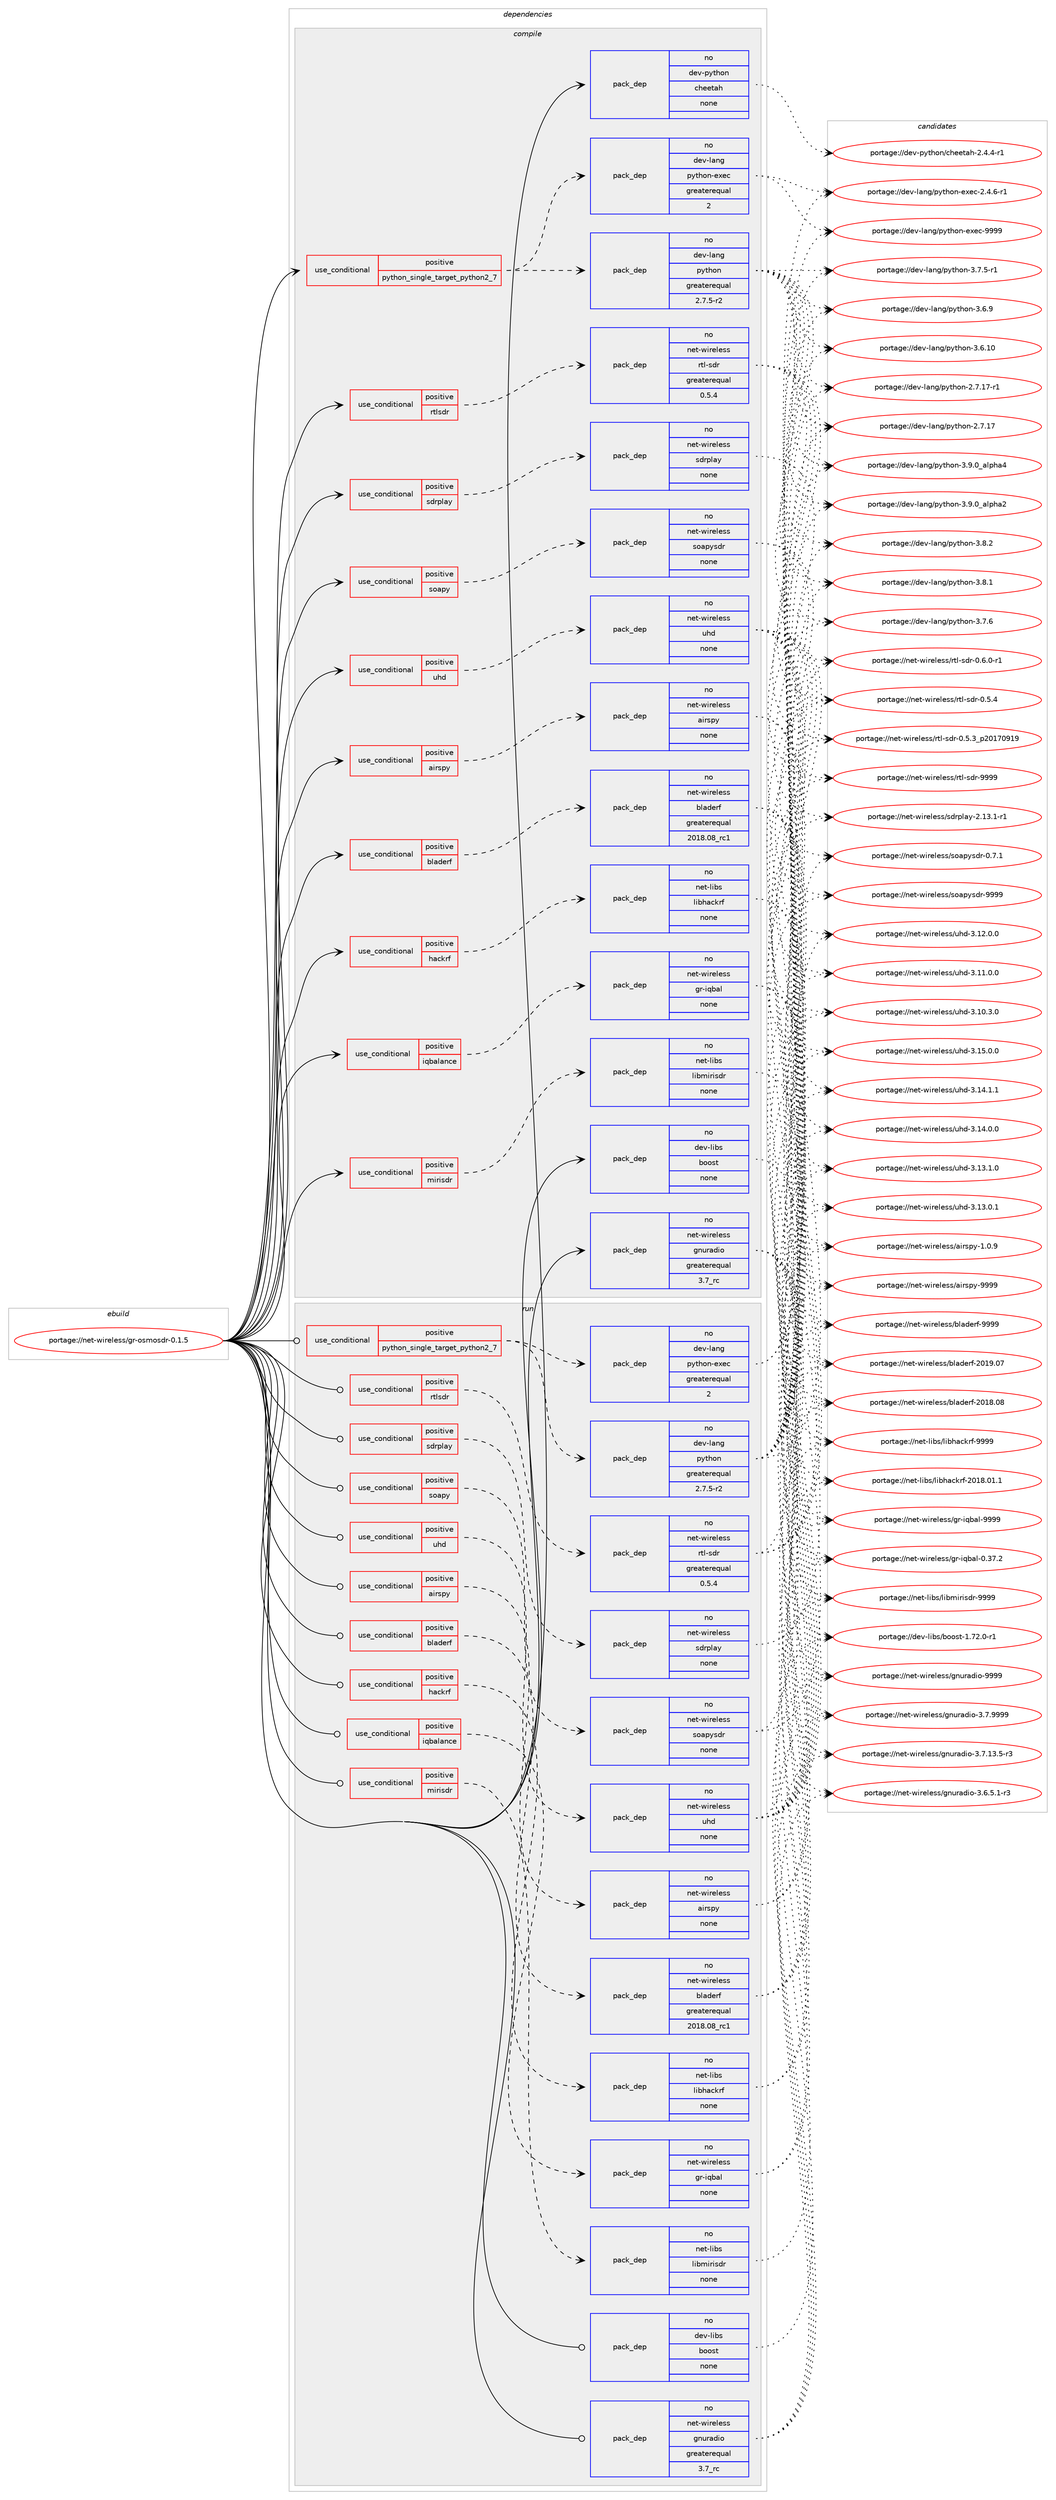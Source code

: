 digraph prolog {

# *************
# Graph options
# *************

newrank=true;
concentrate=true;
compound=true;
graph [rankdir=LR,fontname=Helvetica,fontsize=10,ranksep=1.5];#, ranksep=2.5, nodesep=0.2];
edge  [arrowhead=vee];
node  [fontname=Helvetica,fontsize=10];

# **********
# The ebuild
# **********

subgraph cluster_leftcol {
color=gray;
label=<<i>ebuild</i>>;
id [label="portage://net-wireless/gr-osmosdr-0.1.5", color=red, width=4, href="../net-wireless/gr-osmosdr-0.1.5.svg"];
}

# ****************
# The dependencies
# ****************

subgraph cluster_midcol {
color=gray;
label=<<i>dependencies</i>>;
subgraph cluster_compile {
fillcolor="#eeeeee";
style=filled;
label=<<i>compile</i>>;
subgraph cond12296 {
dependency64071 [label=<<TABLE BORDER="0" CELLBORDER="1" CELLSPACING="0" CELLPADDING="4"><TR><TD ROWSPAN="3" CELLPADDING="10">use_conditional</TD></TR><TR><TD>positive</TD></TR><TR><TD>airspy</TD></TR></TABLE>>, shape=none, color=red];
subgraph pack50511 {
dependency64072 [label=<<TABLE BORDER="0" CELLBORDER="1" CELLSPACING="0" CELLPADDING="4" WIDTH="220"><TR><TD ROWSPAN="6" CELLPADDING="30">pack_dep</TD></TR><TR><TD WIDTH="110">no</TD></TR><TR><TD>net-wireless</TD></TR><TR><TD>airspy</TD></TR><TR><TD>none</TD></TR><TR><TD></TD></TR></TABLE>>, shape=none, color=blue];
}
dependency64071:e -> dependency64072:w [weight=20,style="dashed",arrowhead="vee"];
}
id:e -> dependency64071:w [weight=20,style="solid",arrowhead="vee"];
subgraph cond12297 {
dependency64073 [label=<<TABLE BORDER="0" CELLBORDER="1" CELLSPACING="0" CELLPADDING="4"><TR><TD ROWSPAN="3" CELLPADDING="10">use_conditional</TD></TR><TR><TD>positive</TD></TR><TR><TD>bladerf</TD></TR></TABLE>>, shape=none, color=red];
subgraph pack50512 {
dependency64074 [label=<<TABLE BORDER="0" CELLBORDER="1" CELLSPACING="0" CELLPADDING="4" WIDTH="220"><TR><TD ROWSPAN="6" CELLPADDING="30">pack_dep</TD></TR><TR><TD WIDTH="110">no</TD></TR><TR><TD>net-wireless</TD></TR><TR><TD>bladerf</TD></TR><TR><TD>greaterequal</TD></TR><TR><TD>2018.08_rc1</TD></TR></TABLE>>, shape=none, color=blue];
}
dependency64073:e -> dependency64074:w [weight=20,style="dashed",arrowhead="vee"];
}
id:e -> dependency64073:w [weight=20,style="solid",arrowhead="vee"];
subgraph cond12298 {
dependency64075 [label=<<TABLE BORDER="0" CELLBORDER="1" CELLSPACING="0" CELLPADDING="4"><TR><TD ROWSPAN="3" CELLPADDING="10">use_conditional</TD></TR><TR><TD>positive</TD></TR><TR><TD>hackrf</TD></TR></TABLE>>, shape=none, color=red];
subgraph pack50513 {
dependency64076 [label=<<TABLE BORDER="0" CELLBORDER="1" CELLSPACING="0" CELLPADDING="4" WIDTH="220"><TR><TD ROWSPAN="6" CELLPADDING="30">pack_dep</TD></TR><TR><TD WIDTH="110">no</TD></TR><TR><TD>net-libs</TD></TR><TR><TD>libhackrf</TD></TR><TR><TD>none</TD></TR><TR><TD></TD></TR></TABLE>>, shape=none, color=blue];
}
dependency64075:e -> dependency64076:w [weight=20,style="dashed",arrowhead="vee"];
}
id:e -> dependency64075:w [weight=20,style="solid",arrowhead="vee"];
subgraph cond12299 {
dependency64077 [label=<<TABLE BORDER="0" CELLBORDER="1" CELLSPACING="0" CELLPADDING="4"><TR><TD ROWSPAN="3" CELLPADDING="10">use_conditional</TD></TR><TR><TD>positive</TD></TR><TR><TD>iqbalance</TD></TR></TABLE>>, shape=none, color=red];
subgraph pack50514 {
dependency64078 [label=<<TABLE BORDER="0" CELLBORDER="1" CELLSPACING="0" CELLPADDING="4" WIDTH="220"><TR><TD ROWSPAN="6" CELLPADDING="30">pack_dep</TD></TR><TR><TD WIDTH="110">no</TD></TR><TR><TD>net-wireless</TD></TR><TR><TD>gr-iqbal</TD></TR><TR><TD>none</TD></TR><TR><TD></TD></TR></TABLE>>, shape=none, color=blue];
}
dependency64077:e -> dependency64078:w [weight=20,style="dashed",arrowhead="vee"];
}
id:e -> dependency64077:w [weight=20,style="solid",arrowhead="vee"];
subgraph cond12300 {
dependency64079 [label=<<TABLE BORDER="0" CELLBORDER="1" CELLSPACING="0" CELLPADDING="4"><TR><TD ROWSPAN="3" CELLPADDING="10">use_conditional</TD></TR><TR><TD>positive</TD></TR><TR><TD>mirisdr</TD></TR></TABLE>>, shape=none, color=red];
subgraph pack50515 {
dependency64080 [label=<<TABLE BORDER="0" CELLBORDER="1" CELLSPACING="0" CELLPADDING="4" WIDTH="220"><TR><TD ROWSPAN="6" CELLPADDING="30">pack_dep</TD></TR><TR><TD WIDTH="110">no</TD></TR><TR><TD>net-libs</TD></TR><TR><TD>libmirisdr</TD></TR><TR><TD>none</TD></TR><TR><TD></TD></TR></TABLE>>, shape=none, color=blue];
}
dependency64079:e -> dependency64080:w [weight=20,style="dashed",arrowhead="vee"];
}
id:e -> dependency64079:w [weight=20,style="solid",arrowhead="vee"];
subgraph cond12301 {
dependency64081 [label=<<TABLE BORDER="0" CELLBORDER="1" CELLSPACING="0" CELLPADDING="4"><TR><TD ROWSPAN="3" CELLPADDING="10">use_conditional</TD></TR><TR><TD>positive</TD></TR><TR><TD>python_single_target_python2_7</TD></TR></TABLE>>, shape=none, color=red];
subgraph pack50516 {
dependency64082 [label=<<TABLE BORDER="0" CELLBORDER="1" CELLSPACING="0" CELLPADDING="4" WIDTH="220"><TR><TD ROWSPAN="6" CELLPADDING="30">pack_dep</TD></TR><TR><TD WIDTH="110">no</TD></TR><TR><TD>dev-lang</TD></TR><TR><TD>python</TD></TR><TR><TD>greaterequal</TD></TR><TR><TD>2.7.5-r2</TD></TR></TABLE>>, shape=none, color=blue];
}
dependency64081:e -> dependency64082:w [weight=20,style="dashed",arrowhead="vee"];
subgraph pack50517 {
dependency64083 [label=<<TABLE BORDER="0" CELLBORDER="1" CELLSPACING="0" CELLPADDING="4" WIDTH="220"><TR><TD ROWSPAN="6" CELLPADDING="30">pack_dep</TD></TR><TR><TD WIDTH="110">no</TD></TR><TR><TD>dev-lang</TD></TR><TR><TD>python-exec</TD></TR><TR><TD>greaterequal</TD></TR><TR><TD>2</TD></TR></TABLE>>, shape=none, color=blue];
}
dependency64081:e -> dependency64083:w [weight=20,style="dashed",arrowhead="vee"];
}
id:e -> dependency64081:w [weight=20,style="solid",arrowhead="vee"];
subgraph cond12302 {
dependency64084 [label=<<TABLE BORDER="0" CELLBORDER="1" CELLSPACING="0" CELLPADDING="4"><TR><TD ROWSPAN="3" CELLPADDING="10">use_conditional</TD></TR><TR><TD>positive</TD></TR><TR><TD>rtlsdr</TD></TR></TABLE>>, shape=none, color=red];
subgraph pack50518 {
dependency64085 [label=<<TABLE BORDER="0" CELLBORDER="1" CELLSPACING="0" CELLPADDING="4" WIDTH="220"><TR><TD ROWSPAN="6" CELLPADDING="30">pack_dep</TD></TR><TR><TD WIDTH="110">no</TD></TR><TR><TD>net-wireless</TD></TR><TR><TD>rtl-sdr</TD></TR><TR><TD>greaterequal</TD></TR><TR><TD>0.5.4</TD></TR></TABLE>>, shape=none, color=blue];
}
dependency64084:e -> dependency64085:w [weight=20,style="dashed",arrowhead="vee"];
}
id:e -> dependency64084:w [weight=20,style="solid",arrowhead="vee"];
subgraph cond12303 {
dependency64086 [label=<<TABLE BORDER="0" CELLBORDER="1" CELLSPACING="0" CELLPADDING="4"><TR><TD ROWSPAN="3" CELLPADDING="10">use_conditional</TD></TR><TR><TD>positive</TD></TR><TR><TD>sdrplay</TD></TR></TABLE>>, shape=none, color=red];
subgraph pack50519 {
dependency64087 [label=<<TABLE BORDER="0" CELLBORDER="1" CELLSPACING="0" CELLPADDING="4" WIDTH="220"><TR><TD ROWSPAN="6" CELLPADDING="30">pack_dep</TD></TR><TR><TD WIDTH="110">no</TD></TR><TR><TD>net-wireless</TD></TR><TR><TD>sdrplay</TD></TR><TR><TD>none</TD></TR><TR><TD></TD></TR></TABLE>>, shape=none, color=blue];
}
dependency64086:e -> dependency64087:w [weight=20,style="dashed",arrowhead="vee"];
}
id:e -> dependency64086:w [weight=20,style="solid",arrowhead="vee"];
subgraph cond12304 {
dependency64088 [label=<<TABLE BORDER="0" CELLBORDER="1" CELLSPACING="0" CELLPADDING="4"><TR><TD ROWSPAN="3" CELLPADDING="10">use_conditional</TD></TR><TR><TD>positive</TD></TR><TR><TD>soapy</TD></TR></TABLE>>, shape=none, color=red];
subgraph pack50520 {
dependency64089 [label=<<TABLE BORDER="0" CELLBORDER="1" CELLSPACING="0" CELLPADDING="4" WIDTH="220"><TR><TD ROWSPAN="6" CELLPADDING="30">pack_dep</TD></TR><TR><TD WIDTH="110">no</TD></TR><TR><TD>net-wireless</TD></TR><TR><TD>soapysdr</TD></TR><TR><TD>none</TD></TR><TR><TD></TD></TR></TABLE>>, shape=none, color=blue];
}
dependency64088:e -> dependency64089:w [weight=20,style="dashed",arrowhead="vee"];
}
id:e -> dependency64088:w [weight=20,style="solid",arrowhead="vee"];
subgraph cond12305 {
dependency64090 [label=<<TABLE BORDER="0" CELLBORDER="1" CELLSPACING="0" CELLPADDING="4"><TR><TD ROWSPAN="3" CELLPADDING="10">use_conditional</TD></TR><TR><TD>positive</TD></TR><TR><TD>uhd</TD></TR></TABLE>>, shape=none, color=red];
subgraph pack50521 {
dependency64091 [label=<<TABLE BORDER="0" CELLBORDER="1" CELLSPACING="0" CELLPADDING="4" WIDTH="220"><TR><TD ROWSPAN="6" CELLPADDING="30">pack_dep</TD></TR><TR><TD WIDTH="110">no</TD></TR><TR><TD>net-wireless</TD></TR><TR><TD>uhd</TD></TR><TR><TD>none</TD></TR><TR><TD></TD></TR></TABLE>>, shape=none, color=blue];
}
dependency64090:e -> dependency64091:w [weight=20,style="dashed",arrowhead="vee"];
}
id:e -> dependency64090:w [weight=20,style="solid",arrowhead="vee"];
subgraph pack50522 {
dependency64092 [label=<<TABLE BORDER="0" CELLBORDER="1" CELLSPACING="0" CELLPADDING="4" WIDTH="220"><TR><TD ROWSPAN="6" CELLPADDING="30">pack_dep</TD></TR><TR><TD WIDTH="110">no</TD></TR><TR><TD>dev-libs</TD></TR><TR><TD>boost</TD></TR><TR><TD>none</TD></TR><TR><TD></TD></TR></TABLE>>, shape=none, color=blue];
}
id:e -> dependency64092:w [weight=20,style="solid",arrowhead="vee"];
subgraph pack50523 {
dependency64093 [label=<<TABLE BORDER="0" CELLBORDER="1" CELLSPACING="0" CELLPADDING="4" WIDTH="220"><TR><TD ROWSPAN="6" CELLPADDING="30">pack_dep</TD></TR><TR><TD WIDTH="110">no</TD></TR><TR><TD>dev-python</TD></TR><TR><TD>cheetah</TD></TR><TR><TD>none</TD></TR><TR><TD></TD></TR></TABLE>>, shape=none, color=blue];
}
id:e -> dependency64093:w [weight=20,style="solid",arrowhead="vee"];
subgraph pack50524 {
dependency64094 [label=<<TABLE BORDER="0" CELLBORDER="1" CELLSPACING="0" CELLPADDING="4" WIDTH="220"><TR><TD ROWSPAN="6" CELLPADDING="30">pack_dep</TD></TR><TR><TD WIDTH="110">no</TD></TR><TR><TD>net-wireless</TD></TR><TR><TD>gnuradio</TD></TR><TR><TD>greaterequal</TD></TR><TR><TD>3.7_rc</TD></TR></TABLE>>, shape=none, color=blue];
}
id:e -> dependency64094:w [weight=20,style="solid",arrowhead="vee"];
}
subgraph cluster_compileandrun {
fillcolor="#eeeeee";
style=filled;
label=<<i>compile and run</i>>;
}
subgraph cluster_run {
fillcolor="#eeeeee";
style=filled;
label=<<i>run</i>>;
subgraph cond12306 {
dependency64095 [label=<<TABLE BORDER="0" CELLBORDER="1" CELLSPACING="0" CELLPADDING="4"><TR><TD ROWSPAN="3" CELLPADDING="10">use_conditional</TD></TR><TR><TD>positive</TD></TR><TR><TD>airspy</TD></TR></TABLE>>, shape=none, color=red];
subgraph pack50525 {
dependency64096 [label=<<TABLE BORDER="0" CELLBORDER="1" CELLSPACING="0" CELLPADDING="4" WIDTH="220"><TR><TD ROWSPAN="6" CELLPADDING="30">pack_dep</TD></TR><TR><TD WIDTH="110">no</TD></TR><TR><TD>net-wireless</TD></TR><TR><TD>airspy</TD></TR><TR><TD>none</TD></TR><TR><TD></TD></TR></TABLE>>, shape=none, color=blue];
}
dependency64095:e -> dependency64096:w [weight=20,style="dashed",arrowhead="vee"];
}
id:e -> dependency64095:w [weight=20,style="solid",arrowhead="odot"];
subgraph cond12307 {
dependency64097 [label=<<TABLE BORDER="0" CELLBORDER="1" CELLSPACING="0" CELLPADDING="4"><TR><TD ROWSPAN="3" CELLPADDING="10">use_conditional</TD></TR><TR><TD>positive</TD></TR><TR><TD>bladerf</TD></TR></TABLE>>, shape=none, color=red];
subgraph pack50526 {
dependency64098 [label=<<TABLE BORDER="0" CELLBORDER="1" CELLSPACING="0" CELLPADDING="4" WIDTH="220"><TR><TD ROWSPAN="6" CELLPADDING="30">pack_dep</TD></TR><TR><TD WIDTH="110">no</TD></TR><TR><TD>net-wireless</TD></TR><TR><TD>bladerf</TD></TR><TR><TD>greaterequal</TD></TR><TR><TD>2018.08_rc1</TD></TR></TABLE>>, shape=none, color=blue];
}
dependency64097:e -> dependency64098:w [weight=20,style="dashed",arrowhead="vee"];
}
id:e -> dependency64097:w [weight=20,style="solid",arrowhead="odot"];
subgraph cond12308 {
dependency64099 [label=<<TABLE BORDER="0" CELLBORDER="1" CELLSPACING="0" CELLPADDING="4"><TR><TD ROWSPAN="3" CELLPADDING="10">use_conditional</TD></TR><TR><TD>positive</TD></TR><TR><TD>hackrf</TD></TR></TABLE>>, shape=none, color=red];
subgraph pack50527 {
dependency64100 [label=<<TABLE BORDER="0" CELLBORDER="1" CELLSPACING="0" CELLPADDING="4" WIDTH="220"><TR><TD ROWSPAN="6" CELLPADDING="30">pack_dep</TD></TR><TR><TD WIDTH="110">no</TD></TR><TR><TD>net-libs</TD></TR><TR><TD>libhackrf</TD></TR><TR><TD>none</TD></TR><TR><TD></TD></TR></TABLE>>, shape=none, color=blue];
}
dependency64099:e -> dependency64100:w [weight=20,style="dashed",arrowhead="vee"];
}
id:e -> dependency64099:w [weight=20,style="solid",arrowhead="odot"];
subgraph cond12309 {
dependency64101 [label=<<TABLE BORDER="0" CELLBORDER="1" CELLSPACING="0" CELLPADDING="4"><TR><TD ROWSPAN="3" CELLPADDING="10">use_conditional</TD></TR><TR><TD>positive</TD></TR><TR><TD>iqbalance</TD></TR></TABLE>>, shape=none, color=red];
subgraph pack50528 {
dependency64102 [label=<<TABLE BORDER="0" CELLBORDER="1" CELLSPACING="0" CELLPADDING="4" WIDTH="220"><TR><TD ROWSPAN="6" CELLPADDING="30">pack_dep</TD></TR><TR><TD WIDTH="110">no</TD></TR><TR><TD>net-wireless</TD></TR><TR><TD>gr-iqbal</TD></TR><TR><TD>none</TD></TR><TR><TD></TD></TR></TABLE>>, shape=none, color=blue];
}
dependency64101:e -> dependency64102:w [weight=20,style="dashed",arrowhead="vee"];
}
id:e -> dependency64101:w [weight=20,style="solid",arrowhead="odot"];
subgraph cond12310 {
dependency64103 [label=<<TABLE BORDER="0" CELLBORDER="1" CELLSPACING="0" CELLPADDING="4"><TR><TD ROWSPAN="3" CELLPADDING="10">use_conditional</TD></TR><TR><TD>positive</TD></TR><TR><TD>mirisdr</TD></TR></TABLE>>, shape=none, color=red];
subgraph pack50529 {
dependency64104 [label=<<TABLE BORDER="0" CELLBORDER="1" CELLSPACING="0" CELLPADDING="4" WIDTH="220"><TR><TD ROWSPAN="6" CELLPADDING="30">pack_dep</TD></TR><TR><TD WIDTH="110">no</TD></TR><TR><TD>net-libs</TD></TR><TR><TD>libmirisdr</TD></TR><TR><TD>none</TD></TR><TR><TD></TD></TR></TABLE>>, shape=none, color=blue];
}
dependency64103:e -> dependency64104:w [weight=20,style="dashed",arrowhead="vee"];
}
id:e -> dependency64103:w [weight=20,style="solid",arrowhead="odot"];
subgraph cond12311 {
dependency64105 [label=<<TABLE BORDER="0" CELLBORDER="1" CELLSPACING="0" CELLPADDING="4"><TR><TD ROWSPAN="3" CELLPADDING="10">use_conditional</TD></TR><TR><TD>positive</TD></TR><TR><TD>python_single_target_python2_7</TD></TR></TABLE>>, shape=none, color=red];
subgraph pack50530 {
dependency64106 [label=<<TABLE BORDER="0" CELLBORDER="1" CELLSPACING="0" CELLPADDING="4" WIDTH="220"><TR><TD ROWSPAN="6" CELLPADDING="30">pack_dep</TD></TR><TR><TD WIDTH="110">no</TD></TR><TR><TD>dev-lang</TD></TR><TR><TD>python</TD></TR><TR><TD>greaterequal</TD></TR><TR><TD>2.7.5-r2</TD></TR></TABLE>>, shape=none, color=blue];
}
dependency64105:e -> dependency64106:w [weight=20,style="dashed",arrowhead="vee"];
subgraph pack50531 {
dependency64107 [label=<<TABLE BORDER="0" CELLBORDER="1" CELLSPACING="0" CELLPADDING="4" WIDTH="220"><TR><TD ROWSPAN="6" CELLPADDING="30">pack_dep</TD></TR><TR><TD WIDTH="110">no</TD></TR><TR><TD>dev-lang</TD></TR><TR><TD>python-exec</TD></TR><TR><TD>greaterequal</TD></TR><TR><TD>2</TD></TR></TABLE>>, shape=none, color=blue];
}
dependency64105:e -> dependency64107:w [weight=20,style="dashed",arrowhead="vee"];
}
id:e -> dependency64105:w [weight=20,style="solid",arrowhead="odot"];
subgraph cond12312 {
dependency64108 [label=<<TABLE BORDER="0" CELLBORDER="1" CELLSPACING="0" CELLPADDING="4"><TR><TD ROWSPAN="3" CELLPADDING="10">use_conditional</TD></TR><TR><TD>positive</TD></TR><TR><TD>rtlsdr</TD></TR></TABLE>>, shape=none, color=red];
subgraph pack50532 {
dependency64109 [label=<<TABLE BORDER="0" CELLBORDER="1" CELLSPACING="0" CELLPADDING="4" WIDTH="220"><TR><TD ROWSPAN="6" CELLPADDING="30">pack_dep</TD></TR><TR><TD WIDTH="110">no</TD></TR><TR><TD>net-wireless</TD></TR><TR><TD>rtl-sdr</TD></TR><TR><TD>greaterequal</TD></TR><TR><TD>0.5.4</TD></TR></TABLE>>, shape=none, color=blue];
}
dependency64108:e -> dependency64109:w [weight=20,style="dashed",arrowhead="vee"];
}
id:e -> dependency64108:w [weight=20,style="solid",arrowhead="odot"];
subgraph cond12313 {
dependency64110 [label=<<TABLE BORDER="0" CELLBORDER="1" CELLSPACING="0" CELLPADDING="4"><TR><TD ROWSPAN="3" CELLPADDING="10">use_conditional</TD></TR><TR><TD>positive</TD></TR><TR><TD>sdrplay</TD></TR></TABLE>>, shape=none, color=red];
subgraph pack50533 {
dependency64111 [label=<<TABLE BORDER="0" CELLBORDER="1" CELLSPACING="0" CELLPADDING="4" WIDTH="220"><TR><TD ROWSPAN="6" CELLPADDING="30">pack_dep</TD></TR><TR><TD WIDTH="110">no</TD></TR><TR><TD>net-wireless</TD></TR><TR><TD>sdrplay</TD></TR><TR><TD>none</TD></TR><TR><TD></TD></TR></TABLE>>, shape=none, color=blue];
}
dependency64110:e -> dependency64111:w [weight=20,style="dashed",arrowhead="vee"];
}
id:e -> dependency64110:w [weight=20,style="solid",arrowhead="odot"];
subgraph cond12314 {
dependency64112 [label=<<TABLE BORDER="0" CELLBORDER="1" CELLSPACING="0" CELLPADDING="4"><TR><TD ROWSPAN="3" CELLPADDING="10">use_conditional</TD></TR><TR><TD>positive</TD></TR><TR><TD>soapy</TD></TR></TABLE>>, shape=none, color=red];
subgraph pack50534 {
dependency64113 [label=<<TABLE BORDER="0" CELLBORDER="1" CELLSPACING="0" CELLPADDING="4" WIDTH="220"><TR><TD ROWSPAN="6" CELLPADDING="30">pack_dep</TD></TR><TR><TD WIDTH="110">no</TD></TR><TR><TD>net-wireless</TD></TR><TR><TD>soapysdr</TD></TR><TR><TD>none</TD></TR><TR><TD></TD></TR></TABLE>>, shape=none, color=blue];
}
dependency64112:e -> dependency64113:w [weight=20,style="dashed",arrowhead="vee"];
}
id:e -> dependency64112:w [weight=20,style="solid",arrowhead="odot"];
subgraph cond12315 {
dependency64114 [label=<<TABLE BORDER="0" CELLBORDER="1" CELLSPACING="0" CELLPADDING="4"><TR><TD ROWSPAN="3" CELLPADDING="10">use_conditional</TD></TR><TR><TD>positive</TD></TR><TR><TD>uhd</TD></TR></TABLE>>, shape=none, color=red];
subgraph pack50535 {
dependency64115 [label=<<TABLE BORDER="0" CELLBORDER="1" CELLSPACING="0" CELLPADDING="4" WIDTH="220"><TR><TD ROWSPAN="6" CELLPADDING="30">pack_dep</TD></TR><TR><TD WIDTH="110">no</TD></TR><TR><TD>net-wireless</TD></TR><TR><TD>uhd</TD></TR><TR><TD>none</TD></TR><TR><TD></TD></TR></TABLE>>, shape=none, color=blue];
}
dependency64114:e -> dependency64115:w [weight=20,style="dashed",arrowhead="vee"];
}
id:e -> dependency64114:w [weight=20,style="solid",arrowhead="odot"];
subgraph pack50536 {
dependency64116 [label=<<TABLE BORDER="0" CELLBORDER="1" CELLSPACING="0" CELLPADDING="4" WIDTH="220"><TR><TD ROWSPAN="6" CELLPADDING="30">pack_dep</TD></TR><TR><TD WIDTH="110">no</TD></TR><TR><TD>dev-libs</TD></TR><TR><TD>boost</TD></TR><TR><TD>none</TD></TR><TR><TD></TD></TR></TABLE>>, shape=none, color=blue];
}
id:e -> dependency64116:w [weight=20,style="solid",arrowhead="odot"];
subgraph pack50537 {
dependency64117 [label=<<TABLE BORDER="0" CELLBORDER="1" CELLSPACING="0" CELLPADDING="4" WIDTH="220"><TR><TD ROWSPAN="6" CELLPADDING="30">pack_dep</TD></TR><TR><TD WIDTH="110">no</TD></TR><TR><TD>net-wireless</TD></TR><TR><TD>gnuradio</TD></TR><TR><TD>greaterequal</TD></TR><TR><TD>3.7_rc</TD></TR></TABLE>>, shape=none, color=blue];
}
id:e -> dependency64117:w [weight=20,style="solid",arrowhead="odot"];
}
}

# **************
# The candidates
# **************

subgraph cluster_choices {
rank=same;
color=gray;
label=<<i>candidates</i>>;

subgraph choice50511 {
color=black;
nodesep=1;
choice1101011164511910511410110810111511547971051141151121214557575757 [label="portage://net-wireless/airspy-9999", color=red, width=4,href="../net-wireless/airspy-9999.svg"];
choice110101116451191051141011081011151154797105114115112121454946484657 [label="portage://net-wireless/airspy-1.0.9", color=red, width=4,href="../net-wireless/airspy-1.0.9.svg"];
dependency64072:e -> choice1101011164511910511410110810111511547971051141151121214557575757:w [style=dotted,weight="100"];
dependency64072:e -> choice110101116451191051141011081011151154797105114115112121454946484657:w [style=dotted,weight="100"];
}
subgraph choice50512 {
color=black;
nodesep=1;
choice110101116451191051141011081011151154798108971001011141024557575757 [label="portage://net-wireless/bladerf-9999", color=red, width=4,href="../net-wireless/bladerf-9999.svg"];
choice110101116451191051141011081011151154798108971001011141024550484957464855 [label="portage://net-wireless/bladerf-2019.07", color=red, width=4,href="../net-wireless/bladerf-2019.07.svg"];
choice110101116451191051141011081011151154798108971001011141024550484956464856 [label="portage://net-wireless/bladerf-2018.08", color=red, width=4,href="../net-wireless/bladerf-2018.08.svg"];
dependency64074:e -> choice110101116451191051141011081011151154798108971001011141024557575757:w [style=dotted,weight="100"];
dependency64074:e -> choice110101116451191051141011081011151154798108971001011141024550484957464855:w [style=dotted,weight="100"];
dependency64074:e -> choice110101116451191051141011081011151154798108971001011141024550484956464856:w [style=dotted,weight="100"];
}
subgraph choice50513 {
color=black;
nodesep=1;
choice1101011164510810598115471081059810497991071141024557575757 [label="portage://net-libs/libhackrf-9999", color=red, width=4,href="../net-libs/libhackrf-9999.svg"];
choice11010111645108105981154710810598104979910711410245504849564648494649 [label="portage://net-libs/libhackrf-2018.01.1", color=red, width=4,href="../net-libs/libhackrf-2018.01.1.svg"];
dependency64076:e -> choice1101011164510810598115471081059810497991071141024557575757:w [style=dotted,weight="100"];
dependency64076:e -> choice11010111645108105981154710810598104979910711410245504849564648494649:w [style=dotted,weight="100"];
}
subgraph choice50514 {
color=black;
nodesep=1;
choice11010111645119105114101108101115115471031144510511398971084557575757 [label="portage://net-wireless/gr-iqbal-9999", color=red, width=4,href="../net-wireless/gr-iqbal-9999.svg"];
choice110101116451191051141011081011151154710311445105113989710845484651554650 [label="portage://net-wireless/gr-iqbal-0.37.2", color=red, width=4,href="../net-wireless/gr-iqbal-0.37.2.svg"];
dependency64078:e -> choice11010111645119105114101108101115115471031144510511398971084557575757:w [style=dotted,weight="100"];
dependency64078:e -> choice110101116451191051141011081011151154710311445105113989710845484651554650:w [style=dotted,weight="100"];
}
subgraph choice50515 {
color=black;
nodesep=1;
choice110101116451081059811547108105981091051141051151001144557575757 [label="portage://net-libs/libmirisdr-9999", color=red, width=4,href="../net-libs/libmirisdr-9999.svg"];
dependency64080:e -> choice110101116451081059811547108105981091051141051151001144557575757:w [style=dotted,weight="100"];
}
subgraph choice50516 {
color=black;
nodesep=1;
choice10010111845108971101034711212111610411111045514657464895971081121049752 [label="portage://dev-lang/python-3.9.0_alpha4", color=red, width=4,href="../dev-lang/python-3.9.0_alpha4.svg"];
choice10010111845108971101034711212111610411111045514657464895971081121049750 [label="portage://dev-lang/python-3.9.0_alpha2", color=red, width=4,href="../dev-lang/python-3.9.0_alpha2.svg"];
choice100101118451089711010347112121116104111110455146564650 [label="portage://dev-lang/python-3.8.2", color=red, width=4,href="../dev-lang/python-3.8.2.svg"];
choice100101118451089711010347112121116104111110455146564649 [label="portage://dev-lang/python-3.8.1", color=red, width=4,href="../dev-lang/python-3.8.1.svg"];
choice100101118451089711010347112121116104111110455146554654 [label="portage://dev-lang/python-3.7.6", color=red, width=4,href="../dev-lang/python-3.7.6.svg"];
choice1001011184510897110103471121211161041111104551465546534511449 [label="portage://dev-lang/python-3.7.5-r1", color=red, width=4,href="../dev-lang/python-3.7.5-r1.svg"];
choice100101118451089711010347112121116104111110455146544657 [label="portage://dev-lang/python-3.6.9", color=red, width=4,href="../dev-lang/python-3.6.9.svg"];
choice10010111845108971101034711212111610411111045514654464948 [label="portage://dev-lang/python-3.6.10", color=red, width=4,href="../dev-lang/python-3.6.10.svg"];
choice100101118451089711010347112121116104111110455046554649554511449 [label="portage://dev-lang/python-2.7.17-r1", color=red, width=4,href="../dev-lang/python-2.7.17-r1.svg"];
choice10010111845108971101034711212111610411111045504655464955 [label="portage://dev-lang/python-2.7.17", color=red, width=4,href="../dev-lang/python-2.7.17.svg"];
dependency64082:e -> choice10010111845108971101034711212111610411111045514657464895971081121049752:w [style=dotted,weight="100"];
dependency64082:e -> choice10010111845108971101034711212111610411111045514657464895971081121049750:w [style=dotted,weight="100"];
dependency64082:e -> choice100101118451089711010347112121116104111110455146564650:w [style=dotted,weight="100"];
dependency64082:e -> choice100101118451089711010347112121116104111110455146564649:w [style=dotted,weight="100"];
dependency64082:e -> choice100101118451089711010347112121116104111110455146554654:w [style=dotted,weight="100"];
dependency64082:e -> choice1001011184510897110103471121211161041111104551465546534511449:w [style=dotted,weight="100"];
dependency64082:e -> choice100101118451089711010347112121116104111110455146544657:w [style=dotted,weight="100"];
dependency64082:e -> choice10010111845108971101034711212111610411111045514654464948:w [style=dotted,weight="100"];
dependency64082:e -> choice100101118451089711010347112121116104111110455046554649554511449:w [style=dotted,weight="100"];
dependency64082:e -> choice10010111845108971101034711212111610411111045504655464955:w [style=dotted,weight="100"];
}
subgraph choice50517 {
color=black;
nodesep=1;
choice10010111845108971101034711212111610411111045101120101994557575757 [label="portage://dev-lang/python-exec-9999", color=red, width=4,href="../dev-lang/python-exec-9999.svg"];
choice10010111845108971101034711212111610411111045101120101994550465246544511449 [label="portage://dev-lang/python-exec-2.4.6-r1", color=red, width=4,href="../dev-lang/python-exec-2.4.6-r1.svg"];
dependency64083:e -> choice10010111845108971101034711212111610411111045101120101994557575757:w [style=dotted,weight="100"];
dependency64083:e -> choice10010111845108971101034711212111610411111045101120101994550465246544511449:w [style=dotted,weight="100"];
}
subgraph choice50518 {
color=black;
nodesep=1;
choice1101011164511910511410110810111511547114116108451151001144557575757 [label="portage://net-wireless/rtl-sdr-9999", color=red, width=4,href="../net-wireless/rtl-sdr-9999.svg"];
choice1101011164511910511410110810111511547114116108451151001144548465446484511449 [label="portage://net-wireless/rtl-sdr-0.6.0-r1", color=red, width=4,href="../net-wireless/rtl-sdr-0.6.0-r1.svg"];
choice110101116451191051141011081011151154711411610845115100114454846534652 [label="portage://net-wireless/rtl-sdr-0.5.4", color=red, width=4,href="../net-wireless/rtl-sdr-0.5.4.svg"];
choice110101116451191051141011081011151154711411610845115100114454846534651951125048495548574957 [label="portage://net-wireless/rtl-sdr-0.5.3_p20170919", color=red, width=4,href="../net-wireless/rtl-sdr-0.5.3_p20170919.svg"];
dependency64085:e -> choice1101011164511910511410110810111511547114116108451151001144557575757:w [style=dotted,weight="100"];
dependency64085:e -> choice1101011164511910511410110810111511547114116108451151001144548465446484511449:w [style=dotted,weight="100"];
dependency64085:e -> choice110101116451191051141011081011151154711411610845115100114454846534652:w [style=dotted,weight="100"];
dependency64085:e -> choice110101116451191051141011081011151154711411610845115100114454846534651951125048495548574957:w [style=dotted,weight="100"];
}
subgraph choice50519 {
color=black;
nodesep=1;
choice110101116451191051141011081011151154711510011411210897121455046495146494511449 [label="portage://net-wireless/sdrplay-2.13.1-r1", color=red, width=4,href="../net-wireless/sdrplay-2.13.1-r1.svg"];
dependency64087:e -> choice110101116451191051141011081011151154711510011411210897121455046495146494511449:w [style=dotted,weight="100"];
}
subgraph choice50520 {
color=black;
nodesep=1;
choice1101011164511910511410110810111511547115111971121211151001144557575757 [label="portage://net-wireless/soapysdr-9999", color=red, width=4,href="../net-wireless/soapysdr-9999.svg"];
choice110101116451191051141011081011151154711511197112121115100114454846554649 [label="portage://net-wireless/soapysdr-0.7.1", color=red, width=4,href="../net-wireless/soapysdr-0.7.1.svg"];
dependency64089:e -> choice1101011164511910511410110810111511547115111971121211151001144557575757:w [style=dotted,weight="100"];
dependency64089:e -> choice110101116451191051141011081011151154711511197112121115100114454846554649:w [style=dotted,weight="100"];
}
subgraph choice50521 {
color=black;
nodesep=1;
choice1101011164511910511410110810111511547117104100455146495346484648 [label="portage://net-wireless/uhd-3.15.0.0", color=red, width=4,href="../net-wireless/uhd-3.15.0.0.svg"];
choice1101011164511910511410110810111511547117104100455146495246494649 [label="portage://net-wireless/uhd-3.14.1.1", color=red, width=4,href="../net-wireless/uhd-3.14.1.1.svg"];
choice1101011164511910511410110810111511547117104100455146495246484648 [label="portage://net-wireless/uhd-3.14.0.0", color=red, width=4,href="../net-wireless/uhd-3.14.0.0.svg"];
choice1101011164511910511410110810111511547117104100455146495146494648 [label="portage://net-wireless/uhd-3.13.1.0", color=red, width=4,href="../net-wireless/uhd-3.13.1.0.svg"];
choice1101011164511910511410110810111511547117104100455146495146484649 [label="portage://net-wireless/uhd-3.13.0.1", color=red, width=4,href="../net-wireless/uhd-3.13.0.1.svg"];
choice1101011164511910511410110810111511547117104100455146495046484648 [label="portage://net-wireless/uhd-3.12.0.0", color=red, width=4,href="../net-wireless/uhd-3.12.0.0.svg"];
choice1101011164511910511410110810111511547117104100455146494946484648 [label="portage://net-wireless/uhd-3.11.0.0", color=red, width=4,href="../net-wireless/uhd-3.11.0.0.svg"];
choice1101011164511910511410110810111511547117104100455146494846514648 [label="portage://net-wireless/uhd-3.10.3.0", color=red, width=4,href="../net-wireless/uhd-3.10.3.0.svg"];
dependency64091:e -> choice1101011164511910511410110810111511547117104100455146495346484648:w [style=dotted,weight="100"];
dependency64091:e -> choice1101011164511910511410110810111511547117104100455146495246494649:w [style=dotted,weight="100"];
dependency64091:e -> choice1101011164511910511410110810111511547117104100455146495246484648:w [style=dotted,weight="100"];
dependency64091:e -> choice1101011164511910511410110810111511547117104100455146495146494648:w [style=dotted,weight="100"];
dependency64091:e -> choice1101011164511910511410110810111511547117104100455146495146484649:w [style=dotted,weight="100"];
dependency64091:e -> choice1101011164511910511410110810111511547117104100455146495046484648:w [style=dotted,weight="100"];
dependency64091:e -> choice1101011164511910511410110810111511547117104100455146494946484648:w [style=dotted,weight="100"];
dependency64091:e -> choice1101011164511910511410110810111511547117104100455146494846514648:w [style=dotted,weight="100"];
}
subgraph choice50522 {
color=black;
nodesep=1;
choice10010111845108105981154798111111115116454946555046484511449 [label="portage://dev-libs/boost-1.72.0-r1", color=red, width=4,href="../dev-libs/boost-1.72.0-r1.svg"];
dependency64092:e -> choice10010111845108105981154798111111115116454946555046484511449:w [style=dotted,weight="100"];
}
subgraph choice50523 {
color=black;
nodesep=1;
choice100101118451121211161041111104799104101101116971044550465246524511449 [label="portage://dev-python/cheetah-2.4.4-r1", color=red, width=4,href="../dev-python/cheetah-2.4.4-r1.svg"];
dependency64093:e -> choice100101118451121211161041111104799104101101116971044550465246524511449:w [style=dotted,weight="100"];
}
subgraph choice50524 {
color=black;
nodesep=1;
choice1101011164511910511410110810111511547103110117114971001051114557575757 [label="portage://net-wireless/gnuradio-9999", color=red, width=4,href="../net-wireless/gnuradio-9999.svg"];
choice110101116451191051141011081011151154710311011711497100105111455146554657575757 [label="portage://net-wireless/gnuradio-3.7.9999", color=red, width=4,href="../net-wireless/gnuradio-3.7.9999.svg"];
choice1101011164511910511410110810111511547103110117114971001051114551465546495146534511451 [label="portage://net-wireless/gnuradio-3.7.13.5-r3", color=red, width=4,href="../net-wireless/gnuradio-3.7.13.5-r3.svg"];
choice11010111645119105114101108101115115471031101171149710010511145514654465346494511451 [label="portage://net-wireless/gnuradio-3.6.5.1-r3", color=red, width=4,href="../net-wireless/gnuradio-3.6.5.1-r3.svg"];
dependency64094:e -> choice1101011164511910511410110810111511547103110117114971001051114557575757:w [style=dotted,weight="100"];
dependency64094:e -> choice110101116451191051141011081011151154710311011711497100105111455146554657575757:w [style=dotted,weight="100"];
dependency64094:e -> choice1101011164511910511410110810111511547103110117114971001051114551465546495146534511451:w [style=dotted,weight="100"];
dependency64094:e -> choice11010111645119105114101108101115115471031101171149710010511145514654465346494511451:w [style=dotted,weight="100"];
}
subgraph choice50525 {
color=black;
nodesep=1;
choice1101011164511910511410110810111511547971051141151121214557575757 [label="portage://net-wireless/airspy-9999", color=red, width=4,href="../net-wireless/airspy-9999.svg"];
choice110101116451191051141011081011151154797105114115112121454946484657 [label="portage://net-wireless/airspy-1.0.9", color=red, width=4,href="../net-wireless/airspy-1.0.9.svg"];
dependency64096:e -> choice1101011164511910511410110810111511547971051141151121214557575757:w [style=dotted,weight="100"];
dependency64096:e -> choice110101116451191051141011081011151154797105114115112121454946484657:w [style=dotted,weight="100"];
}
subgraph choice50526 {
color=black;
nodesep=1;
choice110101116451191051141011081011151154798108971001011141024557575757 [label="portage://net-wireless/bladerf-9999", color=red, width=4,href="../net-wireless/bladerf-9999.svg"];
choice110101116451191051141011081011151154798108971001011141024550484957464855 [label="portage://net-wireless/bladerf-2019.07", color=red, width=4,href="../net-wireless/bladerf-2019.07.svg"];
choice110101116451191051141011081011151154798108971001011141024550484956464856 [label="portage://net-wireless/bladerf-2018.08", color=red, width=4,href="../net-wireless/bladerf-2018.08.svg"];
dependency64098:e -> choice110101116451191051141011081011151154798108971001011141024557575757:w [style=dotted,weight="100"];
dependency64098:e -> choice110101116451191051141011081011151154798108971001011141024550484957464855:w [style=dotted,weight="100"];
dependency64098:e -> choice110101116451191051141011081011151154798108971001011141024550484956464856:w [style=dotted,weight="100"];
}
subgraph choice50527 {
color=black;
nodesep=1;
choice1101011164510810598115471081059810497991071141024557575757 [label="portage://net-libs/libhackrf-9999", color=red, width=4,href="../net-libs/libhackrf-9999.svg"];
choice11010111645108105981154710810598104979910711410245504849564648494649 [label="portage://net-libs/libhackrf-2018.01.1", color=red, width=4,href="../net-libs/libhackrf-2018.01.1.svg"];
dependency64100:e -> choice1101011164510810598115471081059810497991071141024557575757:w [style=dotted,weight="100"];
dependency64100:e -> choice11010111645108105981154710810598104979910711410245504849564648494649:w [style=dotted,weight="100"];
}
subgraph choice50528 {
color=black;
nodesep=1;
choice11010111645119105114101108101115115471031144510511398971084557575757 [label="portage://net-wireless/gr-iqbal-9999", color=red, width=4,href="../net-wireless/gr-iqbal-9999.svg"];
choice110101116451191051141011081011151154710311445105113989710845484651554650 [label="portage://net-wireless/gr-iqbal-0.37.2", color=red, width=4,href="../net-wireless/gr-iqbal-0.37.2.svg"];
dependency64102:e -> choice11010111645119105114101108101115115471031144510511398971084557575757:w [style=dotted,weight="100"];
dependency64102:e -> choice110101116451191051141011081011151154710311445105113989710845484651554650:w [style=dotted,weight="100"];
}
subgraph choice50529 {
color=black;
nodesep=1;
choice110101116451081059811547108105981091051141051151001144557575757 [label="portage://net-libs/libmirisdr-9999", color=red, width=4,href="../net-libs/libmirisdr-9999.svg"];
dependency64104:e -> choice110101116451081059811547108105981091051141051151001144557575757:w [style=dotted,weight="100"];
}
subgraph choice50530 {
color=black;
nodesep=1;
choice10010111845108971101034711212111610411111045514657464895971081121049752 [label="portage://dev-lang/python-3.9.0_alpha4", color=red, width=4,href="../dev-lang/python-3.9.0_alpha4.svg"];
choice10010111845108971101034711212111610411111045514657464895971081121049750 [label="portage://dev-lang/python-3.9.0_alpha2", color=red, width=4,href="../dev-lang/python-3.9.0_alpha2.svg"];
choice100101118451089711010347112121116104111110455146564650 [label="portage://dev-lang/python-3.8.2", color=red, width=4,href="../dev-lang/python-3.8.2.svg"];
choice100101118451089711010347112121116104111110455146564649 [label="portage://dev-lang/python-3.8.1", color=red, width=4,href="../dev-lang/python-3.8.1.svg"];
choice100101118451089711010347112121116104111110455146554654 [label="portage://dev-lang/python-3.7.6", color=red, width=4,href="../dev-lang/python-3.7.6.svg"];
choice1001011184510897110103471121211161041111104551465546534511449 [label="portage://dev-lang/python-3.7.5-r1", color=red, width=4,href="../dev-lang/python-3.7.5-r1.svg"];
choice100101118451089711010347112121116104111110455146544657 [label="portage://dev-lang/python-3.6.9", color=red, width=4,href="../dev-lang/python-3.6.9.svg"];
choice10010111845108971101034711212111610411111045514654464948 [label="portage://dev-lang/python-3.6.10", color=red, width=4,href="../dev-lang/python-3.6.10.svg"];
choice100101118451089711010347112121116104111110455046554649554511449 [label="portage://dev-lang/python-2.7.17-r1", color=red, width=4,href="../dev-lang/python-2.7.17-r1.svg"];
choice10010111845108971101034711212111610411111045504655464955 [label="portage://dev-lang/python-2.7.17", color=red, width=4,href="../dev-lang/python-2.7.17.svg"];
dependency64106:e -> choice10010111845108971101034711212111610411111045514657464895971081121049752:w [style=dotted,weight="100"];
dependency64106:e -> choice10010111845108971101034711212111610411111045514657464895971081121049750:w [style=dotted,weight="100"];
dependency64106:e -> choice100101118451089711010347112121116104111110455146564650:w [style=dotted,weight="100"];
dependency64106:e -> choice100101118451089711010347112121116104111110455146564649:w [style=dotted,weight="100"];
dependency64106:e -> choice100101118451089711010347112121116104111110455146554654:w [style=dotted,weight="100"];
dependency64106:e -> choice1001011184510897110103471121211161041111104551465546534511449:w [style=dotted,weight="100"];
dependency64106:e -> choice100101118451089711010347112121116104111110455146544657:w [style=dotted,weight="100"];
dependency64106:e -> choice10010111845108971101034711212111610411111045514654464948:w [style=dotted,weight="100"];
dependency64106:e -> choice100101118451089711010347112121116104111110455046554649554511449:w [style=dotted,weight="100"];
dependency64106:e -> choice10010111845108971101034711212111610411111045504655464955:w [style=dotted,weight="100"];
}
subgraph choice50531 {
color=black;
nodesep=1;
choice10010111845108971101034711212111610411111045101120101994557575757 [label="portage://dev-lang/python-exec-9999", color=red, width=4,href="../dev-lang/python-exec-9999.svg"];
choice10010111845108971101034711212111610411111045101120101994550465246544511449 [label="portage://dev-lang/python-exec-2.4.6-r1", color=red, width=4,href="../dev-lang/python-exec-2.4.6-r1.svg"];
dependency64107:e -> choice10010111845108971101034711212111610411111045101120101994557575757:w [style=dotted,weight="100"];
dependency64107:e -> choice10010111845108971101034711212111610411111045101120101994550465246544511449:w [style=dotted,weight="100"];
}
subgraph choice50532 {
color=black;
nodesep=1;
choice1101011164511910511410110810111511547114116108451151001144557575757 [label="portage://net-wireless/rtl-sdr-9999", color=red, width=4,href="../net-wireless/rtl-sdr-9999.svg"];
choice1101011164511910511410110810111511547114116108451151001144548465446484511449 [label="portage://net-wireless/rtl-sdr-0.6.0-r1", color=red, width=4,href="../net-wireless/rtl-sdr-0.6.0-r1.svg"];
choice110101116451191051141011081011151154711411610845115100114454846534652 [label="portage://net-wireless/rtl-sdr-0.5.4", color=red, width=4,href="../net-wireless/rtl-sdr-0.5.4.svg"];
choice110101116451191051141011081011151154711411610845115100114454846534651951125048495548574957 [label="portage://net-wireless/rtl-sdr-0.5.3_p20170919", color=red, width=4,href="../net-wireless/rtl-sdr-0.5.3_p20170919.svg"];
dependency64109:e -> choice1101011164511910511410110810111511547114116108451151001144557575757:w [style=dotted,weight="100"];
dependency64109:e -> choice1101011164511910511410110810111511547114116108451151001144548465446484511449:w [style=dotted,weight="100"];
dependency64109:e -> choice110101116451191051141011081011151154711411610845115100114454846534652:w [style=dotted,weight="100"];
dependency64109:e -> choice110101116451191051141011081011151154711411610845115100114454846534651951125048495548574957:w [style=dotted,weight="100"];
}
subgraph choice50533 {
color=black;
nodesep=1;
choice110101116451191051141011081011151154711510011411210897121455046495146494511449 [label="portage://net-wireless/sdrplay-2.13.1-r1", color=red, width=4,href="../net-wireless/sdrplay-2.13.1-r1.svg"];
dependency64111:e -> choice110101116451191051141011081011151154711510011411210897121455046495146494511449:w [style=dotted,weight="100"];
}
subgraph choice50534 {
color=black;
nodesep=1;
choice1101011164511910511410110810111511547115111971121211151001144557575757 [label="portage://net-wireless/soapysdr-9999", color=red, width=4,href="../net-wireless/soapysdr-9999.svg"];
choice110101116451191051141011081011151154711511197112121115100114454846554649 [label="portage://net-wireless/soapysdr-0.7.1", color=red, width=4,href="../net-wireless/soapysdr-0.7.1.svg"];
dependency64113:e -> choice1101011164511910511410110810111511547115111971121211151001144557575757:w [style=dotted,weight="100"];
dependency64113:e -> choice110101116451191051141011081011151154711511197112121115100114454846554649:w [style=dotted,weight="100"];
}
subgraph choice50535 {
color=black;
nodesep=1;
choice1101011164511910511410110810111511547117104100455146495346484648 [label="portage://net-wireless/uhd-3.15.0.0", color=red, width=4,href="../net-wireless/uhd-3.15.0.0.svg"];
choice1101011164511910511410110810111511547117104100455146495246494649 [label="portage://net-wireless/uhd-3.14.1.1", color=red, width=4,href="../net-wireless/uhd-3.14.1.1.svg"];
choice1101011164511910511410110810111511547117104100455146495246484648 [label="portage://net-wireless/uhd-3.14.0.0", color=red, width=4,href="../net-wireless/uhd-3.14.0.0.svg"];
choice1101011164511910511410110810111511547117104100455146495146494648 [label="portage://net-wireless/uhd-3.13.1.0", color=red, width=4,href="../net-wireless/uhd-3.13.1.0.svg"];
choice1101011164511910511410110810111511547117104100455146495146484649 [label="portage://net-wireless/uhd-3.13.0.1", color=red, width=4,href="../net-wireless/uhd-3.13.0.1.svg"];
choice1101011164511910511410110810111511547117104100455146495046484648 [label="portage://net-wireless/uhd-3.12.0.0", color=red, width=4,href="../net-wireless/uhd-3.12.0.0.svg"];
choice1101011164511910511410110810111511547117104100455146494946484648 [label="portage://net-wireless/uhd-3.11.0.0", color=red, width=4,href="../net-wireless/uhd-3.11.0.0.svg"];
choice1101011164511910511410110810111511547117104100455146494846514648 [label="portage://net-wireless/uhd-3.10.3.0", color=red, width=4,href="../net-wireless/uhd-3.10.3.0.svg"];
dependency64115:e -> choice1101011164511910511410110810111511547117104100455146495346484648:w [style=dotted,weight="100"];
dependency64115:e -> choice1101011164511910511410110810111511547117104100455146495246494649:w [style=dotted,weight="100"];
dependency64115:e -> choice1101011164511910511410110810111511547117104100455146495246484648:w [style=dotted,weight="100"];
dependency64115:e -> choice1101011164511910511410110810111511547117104100455146495146494648:w [style=dotted,weight="100"];
dependency64115:e -> choice1101011164511910511410110810111511547117104100455146495146484649:w [style=dotted,weight="100"];
dependency64115:e -> choice1101011164511910511410110810111511547117104100455146495046484648:w [style=dotted,weight="100"];
dependency64115:e -> choice1101011164511910511410110810111511547117104100455146494946484648:w [style=dotted,weight="100"];
dependency64115:e -> choice1101011164511910511410110810111511547117104100455146494846514648:w [style=dotted,weight="100"];
}
subgraph choice50536 {
color=black;
nodesep=1;
choice10010111845108105981154798111111115116454946555046484511449 [label="portage://dev-libs/boost-1.72.0-r1", color=red, width=4,href="../dev-libs/boost-1.72.0-r1.svg"];
dependency64116:e -> choice10010111845108105981154798111111115116454946555046484511449:w [style=dotted,weight="100"];
}
subgraph choice50537 {
color=black;
nodesep=1;
choice1101011164511910511410110810111511547103110117114971001051114557575757 [label="portage://net-wireless/gnuradio-9999", color=red, width=4,href="../net-wireless/gnuradio-9999.svg"];
choice110101116451191051141011081011151154710311011711497100105111455146554657575757 [label="portage://net-wireless/gnuradio-3.7.9999", color=red, width=4,href="../net-wireless/gnuradio-3.7.9999.svg"];
choice1101011164511910511410110810111511547103110117114971001051114551465546495146534511451 [label="portage://net-wireless/gnuradio-3.7.13.5-r3", color=red, width=4,href="../net-wireless/gnuradio-3.7.13.5-r3.svg"];
choice11010111645119105114101108101115115471031101171149710010511145514654465346494511451 [label="portage://net-wireless/gnuradio-3.6.5.1-r3", color=red, width=4,href="../net-wireless/gnuradio-3.6.5.1-r3.svg"];
dependency64117:e -> choice1101011164511910511410110810111511547103110117114971001051114557575757:w [style=dotted,weight="100"];
dependency64117:e -> choice110101116451191051141011081011151154710311011711497100105111455146554657575757:w [style=dotted,weight="100"];
dependency64117:e -> choice1101011164511910511410110810111511547103110117114971001051114551465546495146534511451:w [style=dotted,weight="100"];
dependency64117:e -> choice11010111645119105114101108101115115471031101171149710010511145514654465346494511451:w [style=dotted,weight="100"];
}
}

}
